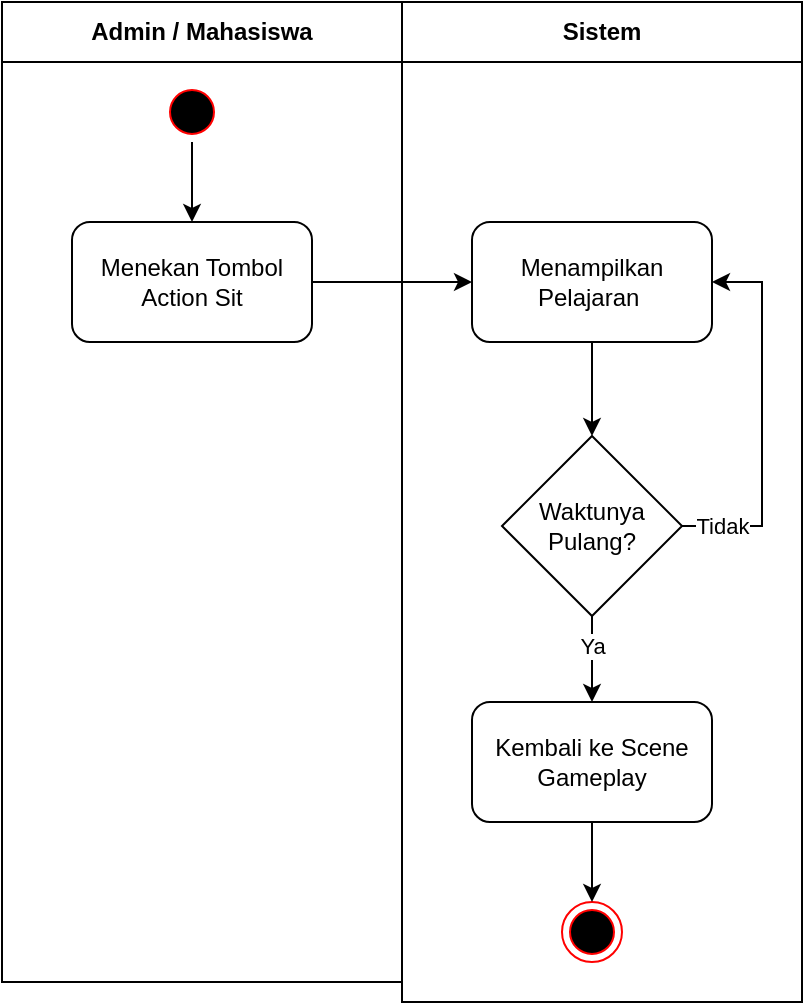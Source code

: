 <mxfile version="24.7.6">
  <diagram id="Z08eTgGWAjNeXDMgQ9Qe" name="Halaman-1">
    <mxGraphModel dx="880" dy="468" grid="1" gridSize="10" guides="1" tooltips="1" connect="1" arrows="1" fold="1" page="1" pageScale="1" pageWidth="827" pageHeight="1169" math="0" shadow="0">
      <root>
        <mxCell id="0" />
        <mxCell id="1" parent="0" />
        <mxCell id="qkGCgfdNhCn7gsHB5-3L-1" value="Admin / Mahasiswa" style="swimlane;whiteSpace=wrap;html=1;startSize=30;" parent="1" vertex="1">
          <mxGeometry x="50" y="40" width="200" height="490" as="geometry" />
        </mxCell>
        <mxCell id="qkGCgfdNhCn7gsHB5-3L-2" style="edgeStyle=orthogonalEdgeStyle;rounded=0;orthogonalLoop=1;jettySize=auto;html=1;entryX=0.5;entryY=0;entryDx=0;entryDy=0;" parent="qkGCgfdNhCn7gsHB5-3L-1" source="qkGCgfdNhCn7gsHB5-3L-3" target="qkGCgfdNhCn7gsHB5-3L-4" edge="1">
          <mxGeometry relative="1" as="geometry" />
        </mxCell>
        <mxCell id="qkGCgfdNhCn7gsHB5-3L-3" value="" style="ellipse;html=1;shape=startState;fillColor=#000000;strokeColor=#ff0000;" parent="qkGCgfdNhCn7gsHB5-3L-1" vertex="1">
          <mxGeometry x="80" y="40" width="30" height="30" as="geometry" />
        </mxCell>
        <mxCell id="qkGCgfdNhCn7gsHB5-3L-4" value="Menekan Tombol&lt;div&gt;Action Sit&lt;/div&gt;" style="rounded=1;whiteSpace=wrap;html=1;" parent="qkGCgfdNhCn7gsHB5-3L-1" vertex="1">
          <mxGeometry x="35" y="110" width="120" height="60" as="geometry" />
        </mxCell>
        <mxCell id="qkGCgfdNhCn7gsHB5-3L-5" value="Sistem" style="swimlane;whiteSpace=wrap;html=1;startSize=30;" parent="1" vertex="1">
          <mxGeometry x="250" y="40" width="200" height="500" as="geometry" />
        </mxCell>
        <mxCell id="GL0AJZSaC2y5OgPxfq0Y-1" style="edgeStyle=orthogonalEdgeStyle;rounded=0;orthogonalLoop=1;jettySize=auto;html=1;entryX=0.5;entryY=0;entryDx=0;entryDy=0;" edge="1" parent="qkGCgfdNhCn7gsHB5-3L-5" source="qkGCgfdNhCn7gsHB5-3L-6" target="m9GyJORlyUVd17cj6H3Q-4">
          <mxGeometry relative="1" as="geometry" />
        </mxCell>
        <mxCell id="qkGCgfdNhCn7gsHB5-3L-6" value="Menampilkan Pelajaran&amp;nbsp;" style="whiteSpace=wrap;html=1;rounded=1;" parent="qkGCgfdNhCn7gsHB5-3L-5" vertex="1">
          <mxGeometry x="35" y="110" width="120" height="60" as="geometry" />
        </mxCell>
        <mxCell id="m9GyJORlyUVd17cj6H3Q-1" value="" style="ellipse;html=1;shape=endState;fillColor=#000000;strokeColor=#ff0000;" parent="qkGCgfdNhCn7gsHB5-3L-5" vertex="1">
          <mxGeometry x="80" y="450" width="30" height="30" as="geometry" />
        </mxCell>
        <mxCell id="GL0AJZSaC2y5OgPxfq0Y-2" style="rounded=0;orthogonalLoop=1;jettySize=auto;html=1;exitX=0.5;exitY=1;exitDx=0;exitDy=0;entryX=0.5;entryY=0;entryDx=0;entryDy=0;" edge="1" parent="qkGCgfdNhCn7gsHB5-3L-5" source="m9GyJORlyUVd17cj6H3Q-4" target="GL0AJZSaC2y5OgPxfq0Y-6">
          <mxGeometry relative="1" as="geometry">
            <mxPoint x="99.86" y="307" as="sourcePoint" />
            <mxPoint x="120" y="330" as="targetPoint" />
          </mxGeometry>
        </mxCell>
        <mxCell id="GL0AJZSaC2y5OgPxfq0Y-4" value="Ya" style="edgeLabel;html=1;align=center;verticalAlign=middle;resizable=0;points=[];" vertex="1" connectable="0" parent="GL0AJZSaC2y5OgPxfq0Y-2">
          <mxGeometry x="-0.439" y="2" relative="1" as="geometry">
            <mxPoint x="-2" y="3" as="offset" />
          </mxGeometry>
        </mxCell>
        <mxCell id="GL0AJZSaC2y5OgPxfq0Y-3" style="edgeStyle=orthogonalEdgeStyle;rounded=0;orthogonalLoop=1;jettySize=auto;html=1;exitX=1;exitY=0.5;exitDx=0;exitDy=0;entryX=1;entryY=0.5;entryDx=0;entryDy=0;" edge="1" parent="qkGCgfdNhCn7gsHB5-3L-5" source="m9GyJORlyUVd17cj6H3Q-4" target="qkGCgfdNhCn7gsHB5-3L-6">
          <mxGeometry relative="1" as="geometry">
            <Array as="points">
              <mxPoint x="180" y="262" />
              <mxPoint x="180" y="140" />
            </Array>
          </mxGeometry>
        </mxCell>
        <mxCell id="GL0AJZSaC2y5OgPxfq0Y-5" value="Tidak" style="edgeLabel;html=1;align=center;verticalAlign=middle;resizable=0;points=[];" vertex="1" connectable="0" parent="GL0AJZSaC2y5OgPxfq0Y-3">
          <mxGeometry x="-0.789" relative="1" as="geometry">
            <mxPoint as="offset" />
          </mxGeometry>
        </mxCell>
        <mxCell id="m9GyJORlyUVd17cj6H3Q-4" value="Waktunya Pulang?" style="rhombus;whiteSpace=wrap;html=1;" parent="qkGCgfdNhCn7gsHB5-3L-5" vertex="1">
          <mxGeometry x="50" y="217" width="90" height="90" as="geometry" />
        </mxCell>
        <mxCell id="GL0AJZSaC2y5OgPxfq0Y-7" style="edgeStyle=orthogonalEdgeStyle;rounded=0;orthogonalLoop=1;jettySize=auto;html=1;entryX=0.5;entryY=0;entryDx=0;entryDy=0;" edge="1" parent="qkGCgfdNhCn7gsHB5-3L-5" source="GL0AJZSaC2y5OgPxfq0Y-6" target="m9GyJORlyUVd17cj6H3Q-1">
          <mxGeometry relative="1" as="geometry" />
        </mxCell>
        <mxCell id="GL0AJZSaC2y5OgPxfq0Y-6" value="Kembali ke Scene Gameplay" style="whiteSpace=wrap;html=1;rounded=1;" vertex="1" parent="qkGCgfdNhCn7gsHB5-3L-5">
          <mxGeometry x="35" y="350" width="120" height="60" as="geometry" />
        </mxCell>
        <mxCell id="qkGCgfdNhCn7gsHB5-3L-9" value="" style="edgeStyle=orthogonalEdgeStyle;rounded=0;orthogonalLoop=1;jettySize=auto;html=1;exitX=1;exitY=0.5;exitDx=0;exitDy=0;" parent="1" source="qkGCgfdNhCn7gsHB5-3L-4" target="qkGCgfdNhCn7gsHB5-3L-6" edge="1">
          <mxGeometry relative="1" as="geometry">
            <mxPoint x="220" y="170.029" as="sourcePoint" />
          </mxGeometry>
        </mxCell>
      </root>
    </mxGraphModel>
  </diagram>
</mxfile>

